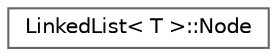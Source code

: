 digraph "Graphical Class Hierarchy"
{
 // LATEX_PDF_SIZE
  bgcolor="transparent";
  edge [fontname=Helvetica,fontsize=10,labelfontname=Helvetica,labelfontsize=10];
  node [fontname=Helvetica,fontsize=10,shape=box,height=0.2,width=0.4];
  rankdir="LR";
  Node0 [id="Node000000",label="LinkedList\< T \>::Node",height=0.2,width=0.4,color="grey40", fillcolor="white", style="filled",URL="$struct_linked_list_1_1_node.html",tooltip=" "];
}
